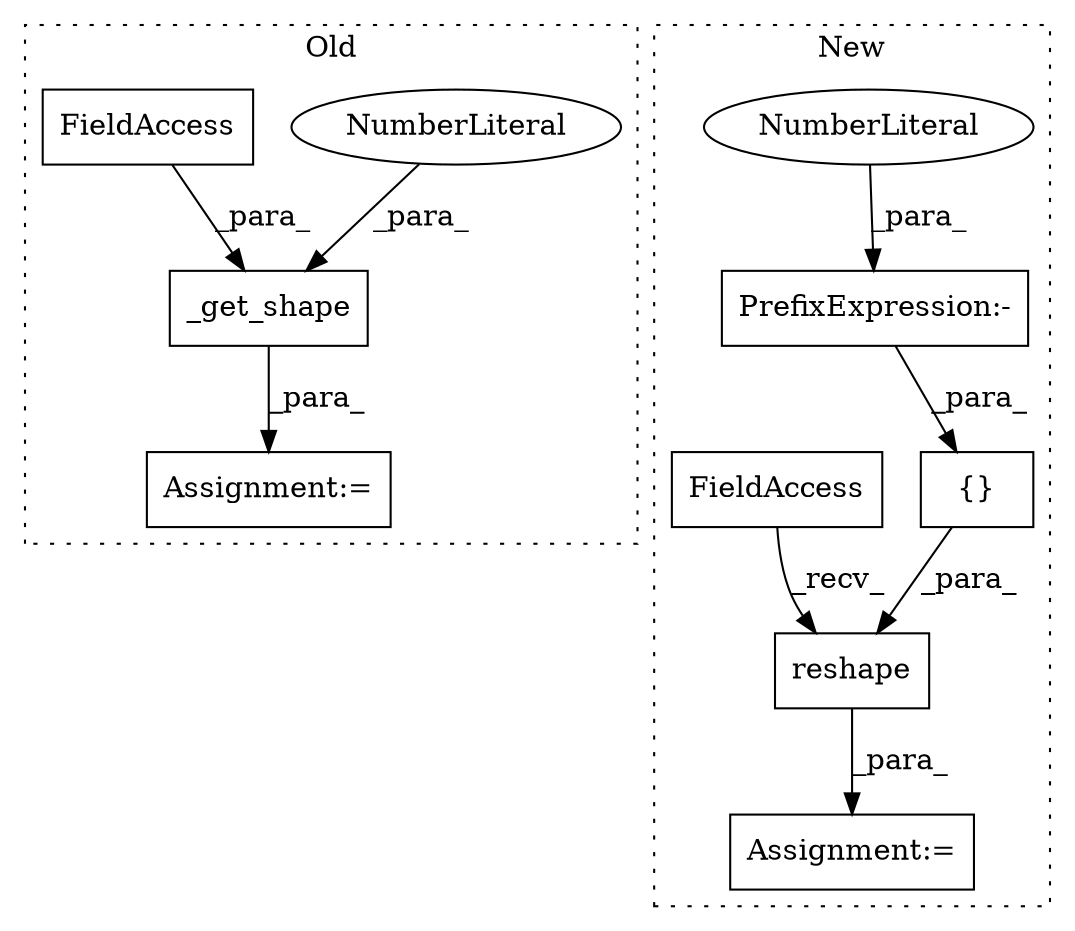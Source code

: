 digraph G {
subgraph cluster0 {
1 [label="_get_shape" a="32" s="6187,6224" l="11,1" shape="box"];
3 [label="NumberLiteral" a="34" s="6223" l="1" shape="ellipse"];
8 [label="FieldAccess" a="22" s="6198" l="24" shape="box"];
9 [label="Assignment:=" a="7" s="6185" l="2" shape="box"];
label = "Old";
style="dotted";
}
subgraph cluster1 {
2 [label="{}" a="4" s="6579,6582" l="1,1" shape="box"];
4 [label="reshape" a="32" s="6962,7016" l="8,1" shape="box"];
5 [label="PrefixExpression:-" a="38" s="6580" l="1" shape="box"];
6 [label="NumberLiteral" a="34" s="6581" l="1" shape="ellipse"];
7 [label="FieldAccess" a="22" s="6941" l="10" shape="box"];
10 [label="Assignment:=" a="7" s="6940" l="1" shape="box"];
label = "New";
style="dotted";
}
1 -> 9 [label="_para_"];
2 -> 4 [label="_para_"];
3 -> 1 [label="_para_"];
4 -> 10 [label="_para_"];
5 -> 2 [label="_para_"];
6 -> 5 [label="_para_"];
7 -> 4 [label="_recv_"];
8 -> 1 [label="_para_"];
}